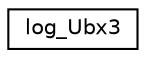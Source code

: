 digraph "Graphical Class Hierarchy"
{
 // INTERACTIVE_SVG=YES
  edge [fontname="Helvetica",fontsize="10",labelfontname="Helvetica",labelfontsize="10"];
  node [fontname="Helvetica",fontsize="10",shape=record];
  rankdir="LR";
  Node1 [label="log_Ubx3",height=0.2,width=0.4,color="black", fillcolor="white", style="filled",URL="$structlog__Ubx3.html"];
}
